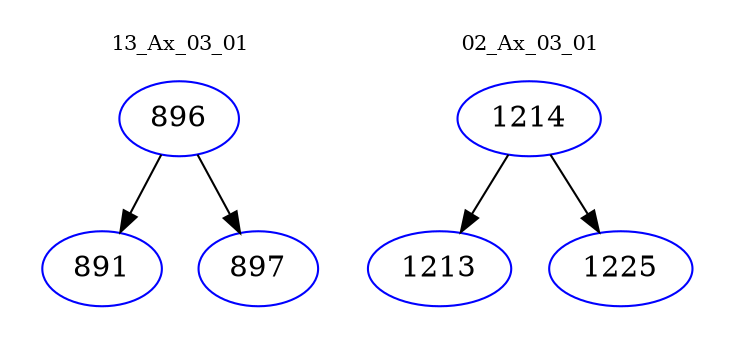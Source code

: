 digraph{
subgraph cluster_0 {
color = white
label = "13_Ax_03_01";
fontsize=10;
T0_896 [label="896", color="blue"]
T0_896 -> T0_891 [color="black"]
T0_891 [label="891", color="blue"]
T0_896 -> T0_897 [color="black"]
T0_897 [label="897", color="blue"]
}
subgraph cluster_1 {
color = white
label = "02_Ax_03_01";
fontsize=10;
T1_1214 [label="1214", color="blue"]
T1_1214 -> T1_1213 [color="black"]
T1_1213 [label="1213", color="blue"]
T1_1214 -> T1_1225 [color="black"]
T1_1225 [label="1225", color="blue"]
}
}
